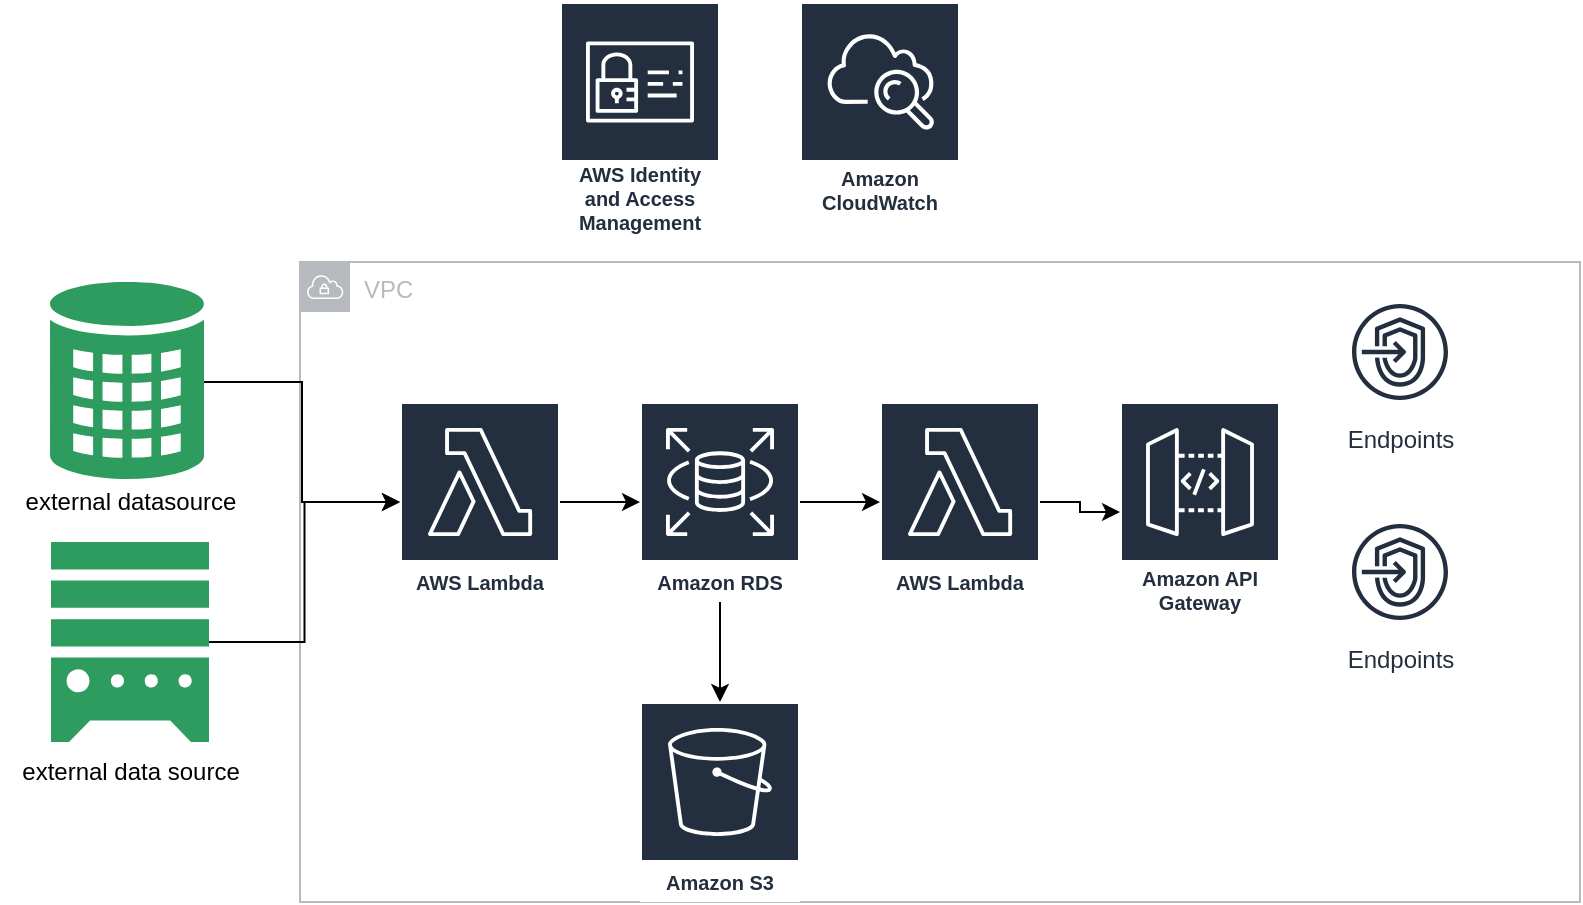<mxfile version="21.1.1" type="device">
  <diagram name="Page-1" id="kNhSwq7wsO6J637tmKPx">
    <mxGraphModel dx="2501" dy="701" grid="1" gridSize="10" guides="1" tooltips="1" connect="1" arrows="1" fold="1" page="1" pageScale="1" pageWidth="827" pageHeight="1169" math="0" shadow="0">
      <root>
        <mxCell id="0" />
        <mxCell id="1" parent="0" />
        <mxCell id="TtMKmNu47GIyOLjUPErS-10" value="VPC" style="sketch=0;outlineConnect=0;gradientColor=none;html=1;whiteSpace=wrap;fontSize=12;fontStyle=0;shape=mxgraph.aws4.group;grIcon=mxgraph.aws4.group_vpc;strokeColor=#B6BABF;fillColor=none;verticalAlign=top;align=left;spacingLeft=30;fontColor=#B6BABF;dashed=0;" vertex="1" parent="1">
          <mxGeometry x="70" y="570" width="640" height="320" as="geometry" />
        </mxCell>
        <mxCell id="TtMKmNu47GIyOLjUPErS-2" value="Amazon S3" style="sketch=0;outlineConnect=0;fontColor=#232F3E;gradientColor=none;strokeColor=#ffffff;fillColor=#232F3E;dashed=0;verticalLabelPosition=middle;verticalAlign=bottom;align=center;html=1;whiteSpace=wrap;fontSize=10;fontStyle=1;spacing=3;shape=mxgraph.aws4.productIcon;prIcon=mxgraph.aws4.s3;" vertex="1" parent="1">
          <mxGeometry x="240" y="790" width="80" height="100" as="geometry" />
        </mxCell>
        <mxCell id="TtMKmNu47GIyOLjUPErS-3" value="AWS Identity and Access Management" style="sketch=0;outlineConnect=0;fontColor=#232F3E;gradientColor=none;strokeColor=#ffffff;fillColor=#232F3E;dashed=0;verticalLabelPosition=middle;verticalAlign=bottom;align=center;html=1;whiteSpace=wrap;fontSize=10;fontStyle=1;spacing=3;shape=mxgraph.aws4.productIcon;prIcon=mxgraph.aws4.identity_and_access_management;" vertex="1" parent="1">
          <mxGeometry x="200" y="440" width="80" height="120" as="geometry" />
        </mxCell>
        <mxCell id="TtMKmNu47GIyOLjUPErS-5" value="Amazon API Gateway" style="sketch=0;outlineConnect=0;fontColor=#232F3E;gradientColor=none;strokeColor=#ffffff;fillColor=#232F3E;dashed=0;verticalLabelPosition=middle;verticalAlign=bottom;align=center;html=1;whiteSpace=wrap;fontSize=10;fontStyle=1;spacing=3;shape=mxgraph.aws4.productIcon;prIcon=mxgraph.aws4.api_gateway;" vertex="1" parent="1">
          <mxGeometry x="480" y="640" width="80" height="110" as="geometry" />
        </mxCell>
        <mxCell id="TtMKmNu47GIyOLjUPErS-6" value="Endpoints" style="sketch=0;outlineConnect=0;fontColor=#232F3E;gradientColor=none;strokeColor=#232F3E;fillColor=#ffffff;dashed=0;verticalLabelPosition=bottom;verticalAlign=top;align=center;html=1;fontSize=12;fontStyle=0;aspect=fixed;shape=mxgraph.aws4.resourceIcon;resIcon=mxgraph.aws4.endpoints;" vertex="1" parent="1">
          <mxGeometry x="590" y="585" width="60" height="60" as="geometry" />
        </mxCell>
        <mxCell id="TtMKmNu47GIyOLjUPErS-7" value="Endpoints" style="sketch=0;outlineConnect=0;fontColor=#232F3E;gradientColor=none;strokeColor=#232F3E;fillColor=#ffffff;dashed=0;verticalLabelPosition=bottom;verticalAlign=top;align=center;html=1;fontSize=12;fontStyle=0;aspect=fixed;shape=mxgraph.aws4.resourceIcon;resIcon=mxgraph.aws4.endpoints;" vertex="1" parent="1">
          <mxGeometry x="590" y="695" width="60" height="60" as="geometry" />
        </mxCell>
        <mxCell id="TtMKmNu47GIyOLjUPErS-8" value="Amazon CloudWatch" style="sketch=0;outlineConnect=0;fontColor=#232F3E;gradientColor=none;strokeColor=#ffffff;fillColor=#232F3E;dashed=0;verticalLabelPosition=middle;verticalAlign=bottom;align=center;html=1;whiteSpace=wrap;fontSize=10;fontStyle=1;spacing=3;shape=mxgraph.aws4.productIcon;prIcon=mxgraph.aws4.cloudwatch;" vertex="1" parent="1">
          <mxGeometry x="320" y="440" width="80" height="110" as="geometry" />
        </mxCell>
        <mxCell id="TtMKmNu47GIyOLjUPErS-28" style="edgeStyle=orthogonalEdgeStyle;rounded=0;orthogonalLoop=1;jettySize=auto;html=1;" edge="1" parent="1" source="TtMKmNu47GIyOLjUPErS-9" target="TtMKmNu47GIyOLjUPErS-2">
          <mxGeometry relative="1" as="geometry" />
        </mxCell>
        <mxCell id="TtMKmNu47GIyOLjUPErS-29" style="edgeStyle=orthogonalEdgeStyle;rounded=0;orthogonalLoop=1;jettySize=auto;html=1;" edge="1" parent="1" source="TtMKmNu47GIyOLjUPErS-9" target="TtMKmNu47GIyOLjUPErS-12">
          <mxGeometry relative="1" as="geometry" />
        </mxCell>
        <mxCell id="TtMKmNu47GIyOLjUPErS-9" value="Amazon RDS" style="sketch=0;outlineConnect=0;fontColor=#232F3E;gradientColor=none;strokeColor=#ffffff;fillColor=#232F3E;dashed=0;verticalLabelPosition=middle;verticalAlign=bottom;align=center;html=1;whiteSpace=wrap;fontSize=10;fontStyle=1;spacing=3;shape=mxgraph.aws4.productIcon;prIcon=mxgraph.aws4.rds;" vertex="1" parent="1">
          <mxGeometry x="240" y="640" width="80" height="100" as="geometry" />
        </mxCell>
        <mxCell id="TtMKmNu47GIyOLjUPErS-32" style="edgeStyle=orthogonalEdgeStyle;rounded=0;orthogonalLoop=1;jettySize=auto;html=1;" edge="1" parent="1" source="TtMKmNu47GIyOLjUPErS-12" target="TtMKmNu47GIyOLjUPErS-5">
          <mxGeometry relative="1" as="geometry" />
        </mxCell>
        <mxCell id="TtMKmNu47GIyOLjUPErS-12" value="AWS Lambda" style="sketch=0;outlineConnect=0;fontColor=#232F3E;gradientColor=none;strokeColor=#ffffff;fillColor=#232F3E;dashed=0;verticalLabelPosition=middle;verticalAlign=bottom;align=center;html=1;whiteSpace=wrap;fontSize=10;fontStyle=1;spacing=3;shape=mxgraph.aws4.productIcon;prIcon=mxgraph.aws4.lambda;" vertex="1" parent="1">
          <mxGeometry x="360" y="640" width="80" height="100" as="geometry" />
        </mxCell>
        <mxCell id="TtMKmNu47GIyOLjUPErS-19" value="" style="group" vertex="1" connectable="0" parent="1">
          <mxGeometry x="-80" y="710" width="130" height="130" as="geometry" />
        </mxCell>
        <mxCell id="TtMKmNu47GIyOLjUPErS-17" value="" style="sketch=0;html=1;aspect=fixed;strokeColor=none;shadow=0;align=center;fillColor=#2D9C5E;verticalAlign=top;labelPosition=center;verticalLabelPosition=bottom;shape=mxgraph.gcp2.external_data_resource" vertex="1" parent="TtMKmNu47GIyOLjUPErS-19">
          <mxGeometry x="25.5" width="79" height="100" as="geometry" />
        </mxCell>
        <mxCell id="TtMKmNu47GIyOLjUPErS-18" value="external data source" style="text;html=1;align=center;verticalAlign=middle;resizable=0;points=[];autosize=1;strokeColor=none;fillColor=none;" vertex="1" parent="TtMKmNu47GIyOLjUPErS-19">
          <mxGeometry y="100" width="130" height="30" as="geometry" />
        </mxCell>
        <mxCell id="TtMKmNu47GIyOLjUPErS-20" value="" style="group" vertex="1" connectable="0" parent="1">
          <mxGeometry x="-80" y="580" width="130" height="125" as="geometry" />
        </mxCell>
        <mxCell id="TtMKmNu47GIyOLjUPErS-13" value="" style="sketch=0;html=1;aspect=fixed;strokeColor=none;shadow=0;align=center;fillColor=#2D9C5E;verticalAlign=top;labelPosition=center;verticalLabelPosition=bottom;shape=mxgraph.gcp2.external_data_center" vertex="1" parent="TtMKmNu47GIyOLjUPErS-20">
          <mxGeometry x="25" width="77" height="100" as="geometry" />
        </mxCell>
        <mxCell id="TtMKmNu47GIyOLjUPErS-14" value="external datasource&lt;br&gt;" style="text;html=1;align=center;verticalAlign=middle;resizable=0;points=[];autosize=1;strokeColor=none;fillColor=none;" vertex="1" parent="TtMKmNu47GIyOLjUPErS-20">
          <mxGeometry y="95" width="130" height="30" as="geometry" />
        </mxCell>
        <mxCell id="TtMKmNu47GIyOLjUPErS-27" style="edgeStyle=orthogonalEdgeStyle;rounded=0;orthogonalLoop=1;jettySize=auto;html=1;" edge="1" parent="1" source="TtMKmNu47GIyOLjUPErS-21" target="TtMKmNu47GIyOLjUPErS-9">
          <mxGeometry relative="1" as="geometry" />
        </mxCell>
        <mxCell id="TtMKmNu47GIyOLjUPErS-21" value="AWS Lambda" style="sketch=0;outlineConnect=0;fontColor=#232F3E;gradientColor=none;strokeColor=#ffffff;fillColor=#232F3E;dashed=0;verticalLabelPosition=middle;verticalAlign=bottom;align=center;html=1;whiteSpace=wrap;fontSize=10;fontStyle=1;spacing=3;shape=mxgraph.aws4.productIcon;prIcon=mxgraph.aws4.lambda;" vertex="1" parent="1">
          <mxGeometry x="120" y="640" width="80" height="100" as="geometry" />
        </mxCell>
        <mxCell id="TtMKmNu47GIyOLjUPErS-23" style="edgeStyle=orthogonalEdgeStyle;rounded=0;orthogonalLoop=1;jettySize=auto;html=1;" edge="1" parent="1" source="TtMKmNu47GIyOLjUPErS-13" target="TtMKmNu47GIyOLjUPErS-21">
          <mxGeometry relative="1" as="geometry" />
        </mxCell>
        <mxCell id="TtMKmNu47GIyOLjUPErS-24" style="edgeStyle=orthogonalEdgeStyle;rounded=0;orthogonalLoop=1;jettySize=auto;html=1;" edge="1" parent="1" source="TtMKmNu47GIyOLjUPErS-17" target="TtMKmNu47GIyOLjUPErS-21">
          <mxGeometry relative="1" as="geometry" />
        </mxCell>
      </root>
    </mxGraphModel>
  </diagram>
</mxfile>
